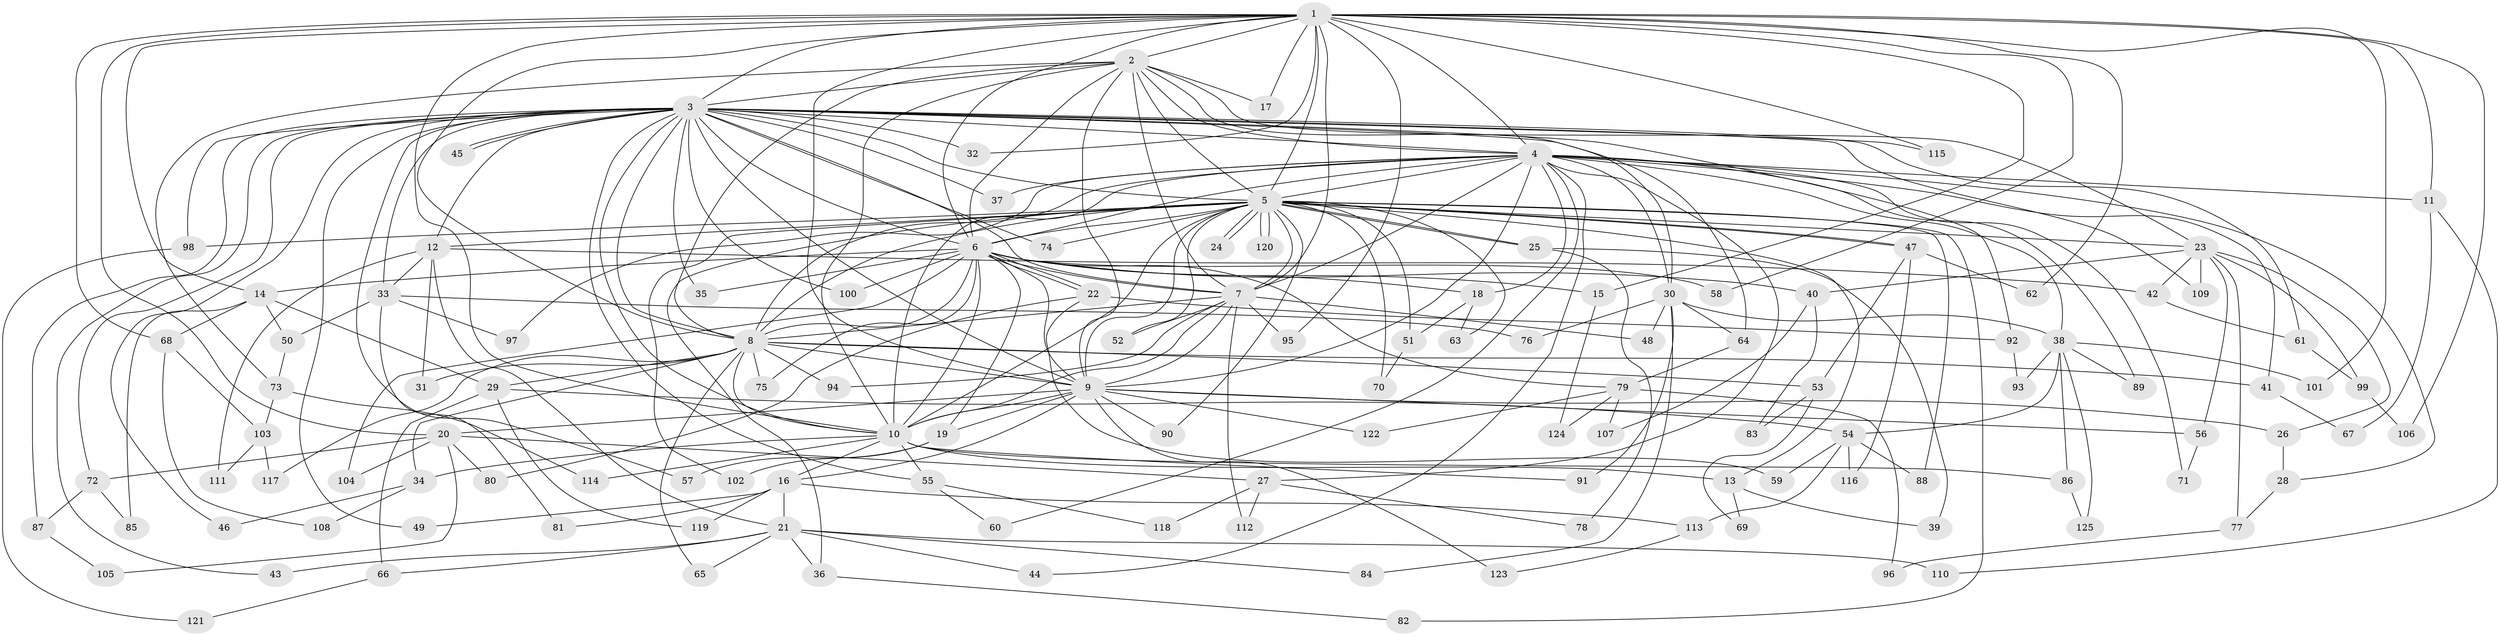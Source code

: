 // Generated by graph-tools (version 1.1) at 2025/49/03/09/25 03:49:42]
// undirected, 125 vertices, 275 edges
graph export_dot {
graph [start="1"]
  node [color=gray90,style=filled];
  1;
  2;
  3;
  4;
  5;
  6;
  7;
  8;
  9;
  10;
  11;
  12;
  13;
  14;
  15;
  16;
  17;
  18;
  19;
  20;
  21;
  22;
  23;
  24;
  25;
  26;
  27;
  28;
  29;
  30;
  31;
  32;
  33;
  34;
  35;
  36;
  37;
  38;
  39;
  40;
  41;
  42;
  43;
  44;
  45;
  46;
  47;
  48;
  49;
  50;
  51;
  52;
  53;
  54;
  55;
  56;
  57;
  58;
  59;
  60;
  61;
  62;
  63;
  64;
  65;
  66;
  67;
  68;
  69;
  70;
  71;
  72;
  73;
  74;
  75;
  76;
  77;
  78;
  79;
  80;
  81;
  82;
  83;
  84;
  85;
  86;
  87;
  88;
  89;
  90;
  91;
  92;
  93;
  94;
  95;
  96;
  97;
  98;
  99;
  100;
  101;
  102;
  103;
  104;
  105;
  106;
  107;
  108;
  109;
  110;
  111;
  112;
  113;
  114;
  115;
  116;
  117;
  118;
  119;
  120;
  121;
  122;
  123;
  124;
  125;
  1 -- 2;
  1 -- 3;
  1 -- 4;
  1 -- 5;
  1 -- 6;
  1 -- 7;
  1 -- 8;
  1 -- 9;
  1 -- 10;
  1 -- 11;
  1 -- 14;
  1 -- 15;
  1 -- 17;
  1 -- 20;
  1 -- 32;
  1 -- 58;
  1 -- 62;
  1 -- 68;
  1 -- 95;
  1 -- 101;
  1 -- 106;
  1 -- 115;
  2 -- 3;
  2 -- 4;
  2 -- 5;
  2 -- 6;
  2 -- 7;
  2 -- 8;
  2 -- 9;
  2 -- 10;
  2 -- 17;
  2 -- 23;
  2 -- 30;
  2 -- 73;
  3 -- 4;
  3 -- 5;
  3 -- 6;
  3 -- 7;
  3 -- 8;
  3 -- 9;
  3 -- 10;
  3 -- 12;
  3 -- 32;
  3 -- 33;
  3 -- 35;
  3 -- 37;
  3 -- 43;
  3 -- 45;
  3 -- 45;
  3 -- 46;
  3 -- 49;
  3 -- 55;
  3 -- 57;
  3 -- 61;
  3 -- 64;
  3 -- 72;
  3 -- 74;
  3 -- 87;
  3 -- 92;
  3 -- 98;
  3 -- 100;
  3 -- 109;
  3 -- 115;
  4 -- 5;
  4 -- 6;
  4 -- 7;
  4 -- 8;
  4 -- 9;
  4 -- 10;
  4 -- 11;
  4 -- 18;
  4 -- 27;
  4 -- 28;
  4 -- 30;
  4 -- 37;
  4 -- 38;
  4 -- 41;
  4 -- 44;
  4 -- 60;
  4 -- 71;
  4 -- 89;
  4 -- 97;
  5 -- 6;
  5 -- 7;
  5 -- 8;
  5 -- 9;
  5 -- 10;
  5 -- 12;
  5 -- 13;
  5 -- 23;
  5 -- 24;
  5 -- 24;
  5 -- 25;
  5 -- 25;
  5 -- 36;
  5 -- 47;
  5 -- 47;
  5 -- 51;
  5 -- 52;
  5 -- 63;
  5 -- 70;
  5 -- 74;
  5 -- 82;
  5 -- 88;
  5 -- 90;
  5 -- 98;
  5 -- 102;
  5 -- 120;
  5 -- 120;
  6 -- 7;
  6 -- 8;
  6 -- 9;
  6 -- 10;
  6 -- 14;
  6 -- 15;
  6 -- 18;
  6 -- 19;
  6 -- 22;
  6 -- 22;
  6 -- 35;
  6 -- 40;
  6 -- 58;
  6 -- 75;
  6 -- 79;
  6 -- 100;
  6 -- 104;
  7 -- 8;
  7 -- 9;
  7 -- 10;
  7 -- 48;
  7 -- 52;
  7 -- 94;
  7 -- 95;
  7 -- 112;
  8 -- 9;
  8 -- 10;
  8 -- 29;
  8 -- 31;
  8 -- 34;
  8 -- 41;
  8 -- 53;
  8 -- 65;
  8 -- 75;
  8 -- 94;
  8 -- 117;
  9 -- 10;
  9 -- 16;
  9 -- 19;
  9 -- 20;
  9 -- 26;
  9 -- 56;
  9 -- 90;
  9 -- 122;
  9 -- 123;
  10 -- 13;
  10 -- 16;
  10 -- 34;
  10 -- 55;
  10 -- 86;
  10 -- 91;
  10 -- 114;
  11 -- 67;
  11 -- 110;
  12 -- 21;
  12 -- 31;
  12 -- 33;
  12 -- 42;
  12 -- 111;
  13 -- 39;
  13 -- 69;
  14 -- 29;
  14 -- 50;
  14 -- 68;
  14 -- 85;
  15 -- 124;
  16 -- 21;
  16 -- 49;
  16 -- 81;
  16 -- 113;
  16 -- 119;
  18 -- 51;
  18 -- 63;
  19 -- 57;
  19 -- 102;
  20 -- 27;
  20 -- 72;
  20 -- 80;
  20 -- 104;
  20 -- 105;
  21 -- 36;
  21 -- 43;
  21 -- 44;
  21 -- 65;
  21 -- 66;
  21 -- 84;
  21 -- 110;
  22 -- 59;
  22 -- 80;
  22 -- 92;
  23 -- 26;
  23 -- 40;
  23 -- 42;
  23 -- 56;
  23 -- 77;
  23 -- 99;
  23 -- 109;
  25 -- 39;
  25 -- 78;
  26 -- 28;
  27 -- 78;
  27 -- 112;
  27 -- 118;
  28 -- 77;
  29 -- 54;
  29 -- 66;
  29 -- 119;
  30 -- 38;
  30 -- 48;
  30 -- 64;
  30 -- 76;
  30 -- 84;
  30 -- 91;
  33 -- 50;
  33 -- 76;
  33 -- 81;
  33 -- 97;
  34 -- 46;
  34 -- 108;
  36 -- 82;
  38 -- 54;
  38 -- 86;
  38 -- 89;
  38 -- 93;
  38 -- 101;
  38 -- 125;
  40 -- 83;
  40 -- 107;
  41 -- 67;
  42 -- 61;
  47 -- 53;
  47 -- 62;
  47 -- 116;
  50 -- 73;
  51 -- 70;
  53 -- 69;
  53 -- 83;
  54 -- 59;
  54 -- 88;
  54 -- 113;
  54 -- 116;
  55 -- 60;
  55 -- 118;
  56 -- 71;
  61 -- 99;
  64 -- 79;
  66 -- 121;
  68 -- 103;
  68 -- 108;
  72 -- 85;
  72 -- 87;
  73 -- 103;
  73 -- 114;
  77 -- 96;
  79 -- 96;
  79 -- 107;
  79 -- 122;
  79 -- 124;
  86 -- 125;
  87 -- 105;
  92 -- 93;
  98 -- 121;
  99 -- 106;
  103 -- 111;
  103 -- 117;
  113 -- 123;
}
